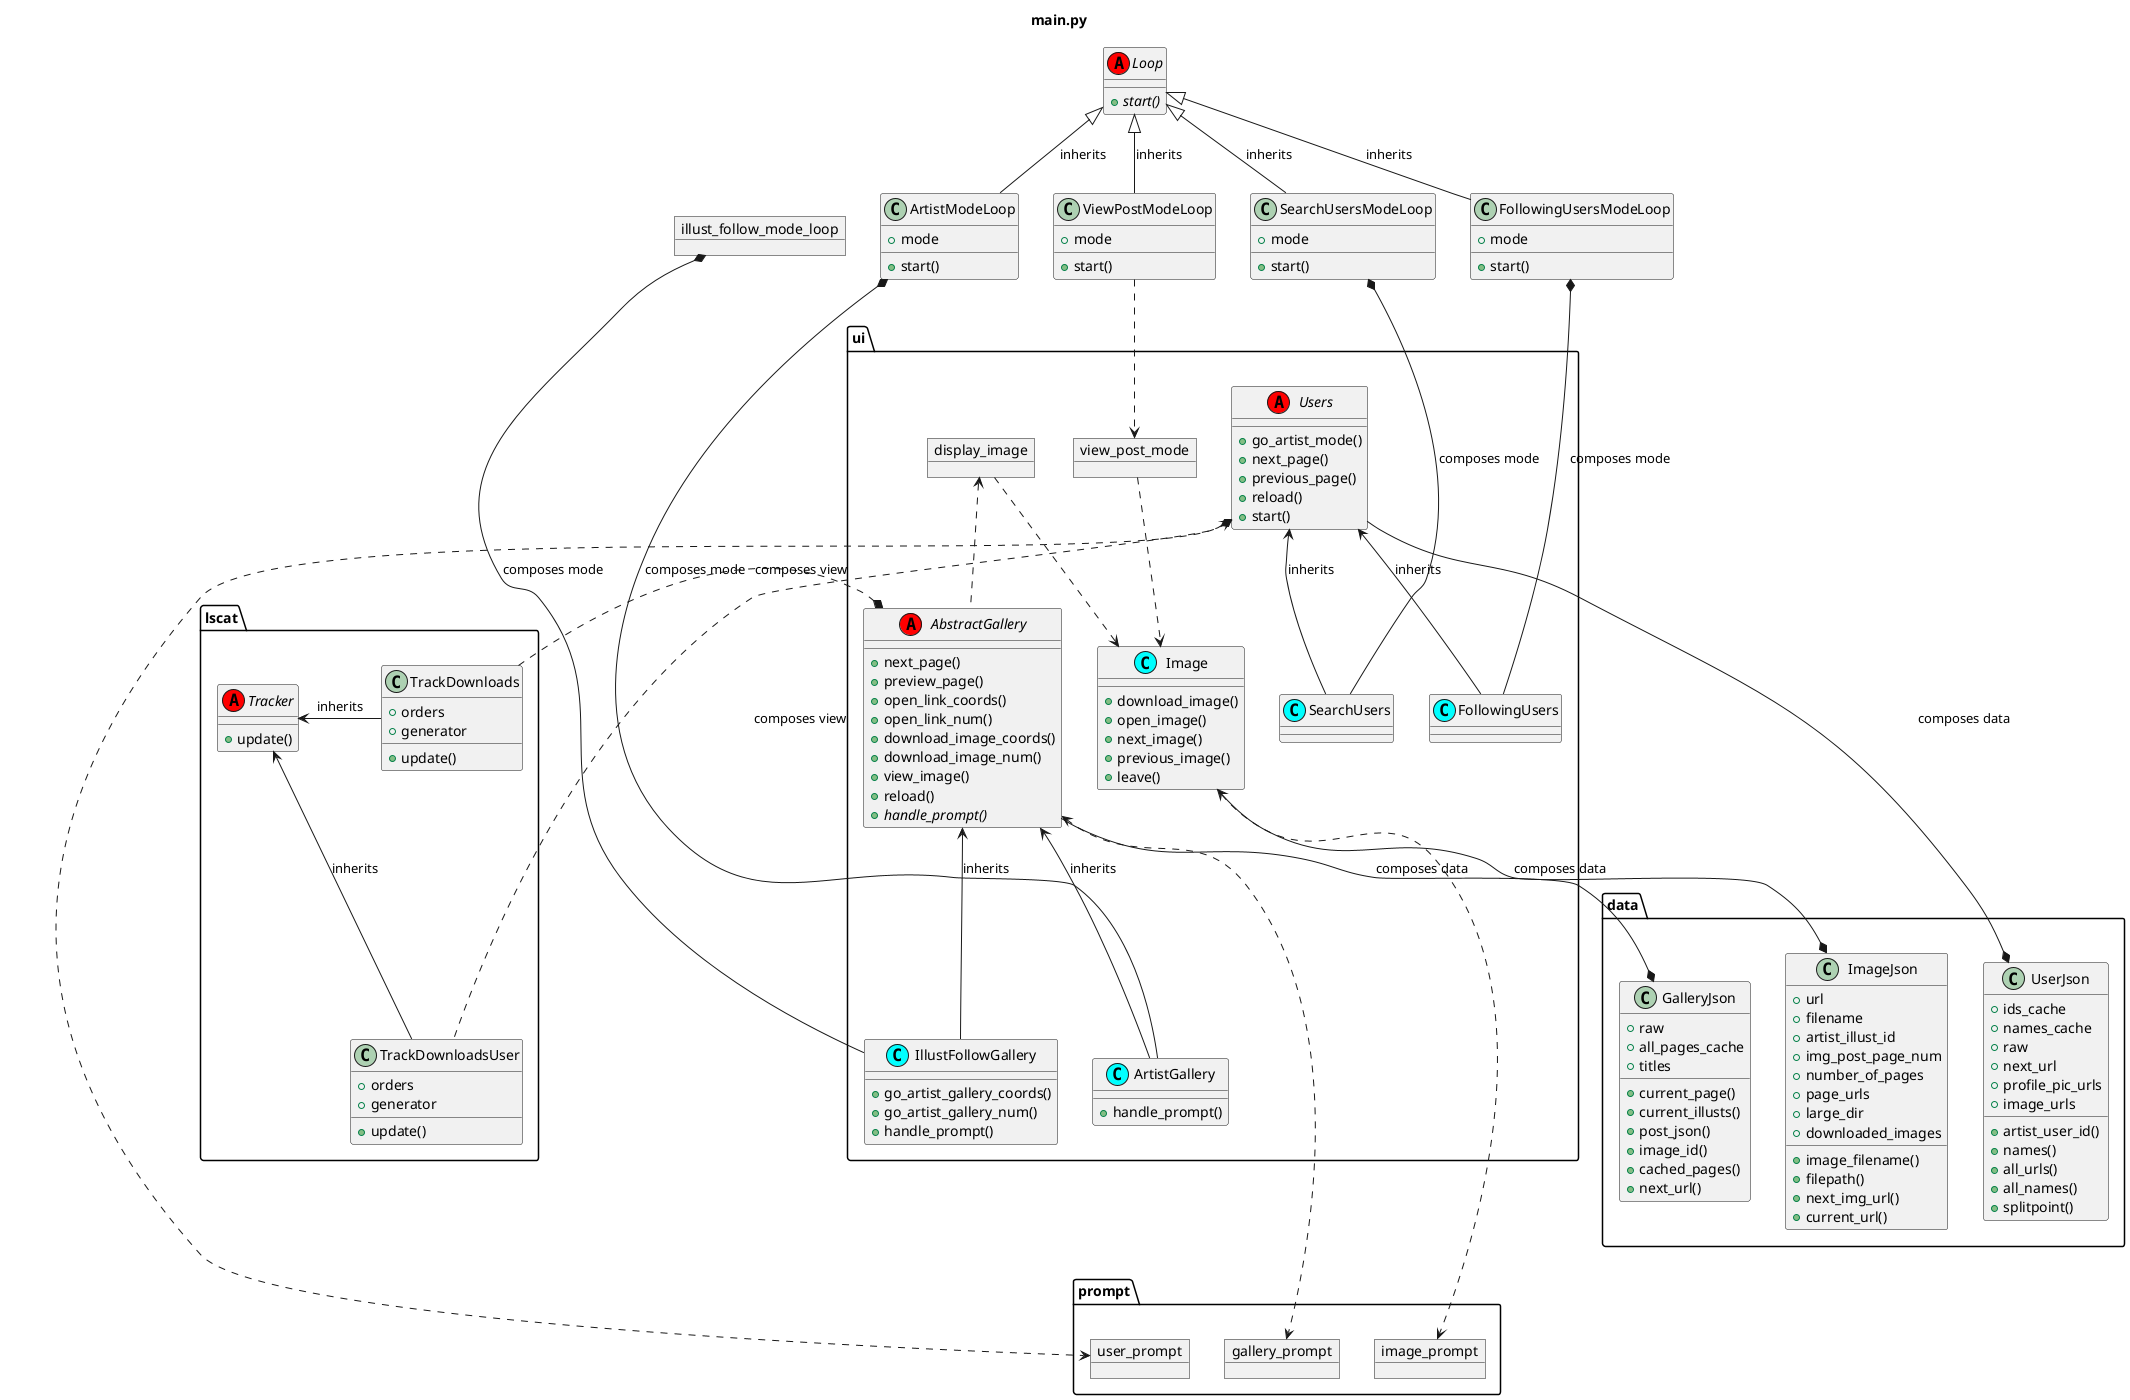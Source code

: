 @startuml

title main.py

abstract class Loop <<(A, red)>>{
  +{abstract}start()
}

class ArtistModeLoop {
    + mode
    +start()
}
object illust_follow_mode_loop

Loop <|-down- ArtistModeLoop: inherits
Loop <|-down[hidden]- illust_follow_mode_loop: inherits
illust_follow_mode_loop -right[hidden]-> ViewPostModeLoop
illust_follow_mode_loop -right[hidden]-> ArtistModeLoop
ViewPostModeLoop -left[hidden]-> ArtistModeLoop
ViewPostModeLoop -right[hidden]-> SearchUsersModeLoop
ViewPostModeLoop -right[hidden]-> FollowingUsersModeLoop

abstract class ui.AbstractGallery <<(A, red)>>{
    +next_page()
    +preview_page()
    +open_link_coords()
    +open_link_num()
    +download_image_coords()
    +download_image_num()
    +view_image()
    +reload()
    +{abstract}handle_prompt()
}

class ui.ArtistGallery <<(C, cyan)>>{
    +handle_prompt()
}
class ui.IllustFollowGallery <<(C, cyan)>>{
    +go_artist_gallery_coords()
    +go_artist_gallery_num()
    +handle_prompt()
}
ArtistModeLoop*-down- ui.ArtistGallery: composes mode

illust_follow_mode_loop*-down- ui.IllustFollowGallery: composes mode

ui.AbstractGallery <-down- ui.IllustFollowGallery: inherits

ui.AbstractGallery <-down- ui.ArtistGallery: inherits

ui.IllustFollowGallery -right[hidden]-> ui.ArtistGallery

class ViewPostModeLoop {
    + mode
    +start()
}
package ui {
    object view_post_mode
    object display_image
}
class ui.Image <<(C, cyan)>>{
    + download_image()
    + open_image()
    + next_image()
    + previous_image()
    + leave()
}

Loop <|-down- ViewPostModeLoop: inherits
ViewPostModeLoop ..> view_post_mode
view_post_mode ..> ui.Image
display_image ..> ui.Image
display_image <.. ui.AbstractGallery


class FollowingUsersModeLoop {
    + mode
    +start()
}
class SearchUsersModeLoop {
    + mode
    +start()
}
Loop <|-down- FollowingUsersModeLoop: inherits
Loop <|-down- SearchUsersModeLoop: inherits

class ui.FollowingUsers <<(C, cyan)>>
class ui.SearchUsers <<(C, cyan)>>
abstract class ui.Users <<(A, red)>>{
    +go_artist_mode()
    +next_page()
    +previous_page()
    +reload()
    +start()
}
ui.Users <-down- ui.FollowingUsers: inherits
ui.Users <-down- ui.SearchUsers: inherits
FollowingUsersModeLoop*-down- ui.FollowingUsers: composes mode
SearchUsersModeLoop*-down- ui.SearchUsers: composes mode


abstract class lscat.Tracker <<(A, red)>>{
    +update()
}
class lscat.TrackDownloads {
    +update()
    + orders
    + generator
}
class lscat.TrackDownloadsUser {
    +update()
    + orders
    + generator
}

lscat.Tracker <- lscat.TrackDownloadsUser: inherits
lscat.Tracker <- lscat.TrackDownloads: inherits

ui.Users*.down. lscat.TrackDownloadsUser: composes view
ui.AbstractGallery*.up lscat.TrackDownloads: composes view

lscat.TrackDownloadsUser -up[hidden]-> lscat.TrackDownloads
lscat.TrackDownloadsUser --up[hidden]-> ui.AbstractGallery

package prompt {
    object user_prompt
    ui.Users <..> user_prompt

    object gallery_prompt
    ui.AbstractGallery <.down.> gallery_prompt

    object image_prompt
    ui.Image <.down..> image_prompt
}


class data.GalleryJson {
    + raw
    + all_pages_cache
    + titles
    +current_page()
    +current_illusts()
    +post_json()
    +image_id()
    +cached_pages()
    +next_url()
}
class data.ImageJson {
    + url
    + filename
    + artist_illust_id
    + img_post_page_num
    + number_of_pages
    + page_urls
    + large_dir
    + downloaded_images
    +image_filename()
    +filepath()
    +next_img_url()
    +current_url()
}
class data.UserJson {
    + ids_cache
    + names_cache
    + raw
    + next_url
    + profile_pic_urls
    + image_urls
    +artist_user_id()
    +names()
    +all_urls()
    +all_names()
    +splitpoint()
}

data.GalleryJson *-up- ui.AbstractGallery: composes data
data.ImageJson *-up- ui.Image: composes data
data.UserJson *-up- ui.Users: composes data

@enduml
